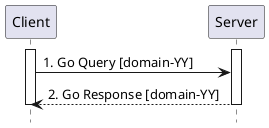@startuml
hide footbox
participant "Client" as Client
participant "Server" as Server
activate "Client"
activate "Server"
"Client" -> "Server" : 1. Go Query [domain-YY]
"Server" --> "Client" : 2. Go Response [domain-YY]
deactivate "Client"
deactivate "Server"
@enduml
